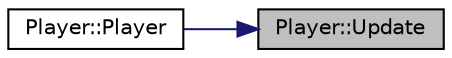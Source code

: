 digraph "Player::Update"
{
 // LATEX_PDF_SIZE
  edge [fontname="Helvetica",fontsize="10",labelfontname="Helvetica",labelfontsize="10"];
  node [fontname="Helvetica",fontsize="10",shape=record];
  rankdir="RL";
  Node1 [label="Player::Update",height=0.2,width=0.4,color="black", fillcolor="grey75", style="filled", fontcolor="black",tooltip="Updates the classes functionality."];
  Node1 -> Node2 [dir="back",color="midnightblue",fontsize="10",style="solid"];
  Node2 [label="Player::Player",height=0.2,width=0.4,color="black", fillcolor="white", style="filled",URL="$class_player.html#ac204abf9ae8857f439dbc837e554d603",tooltip="Player constructor that takes various parameters."];
}
